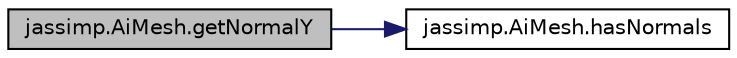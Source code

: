 digraph "jassimp.AiMesh.getNormalY"
{
  edge [fontname="Helvetica",fontsize="10",labelfontname="Helvetica",labelfontsize="10"];
  node [fontname="Helvetica",fontsize="10",shape=record];
  rankdir="LR";
  Node1 [label="jassimp.AiMesh.getNormalY",height=0.2,width=0.4,color="black", fillcolor="grey75", style="filled", fontcolor="black"];
  Node1 -> Node2 [color="midnightblue",fontsize="10",style="solid",fontname="Helvetica"];
  Node2 [label="jassimp.AiMesh.hasNormals",height=0.2,width=0.4,color="black", fillcolor="white", style="filled",URL="$classjassimp_1_1_ai_mesh.html#a65b96683a739d3b0d137bd8c56e6cef6"];
}
